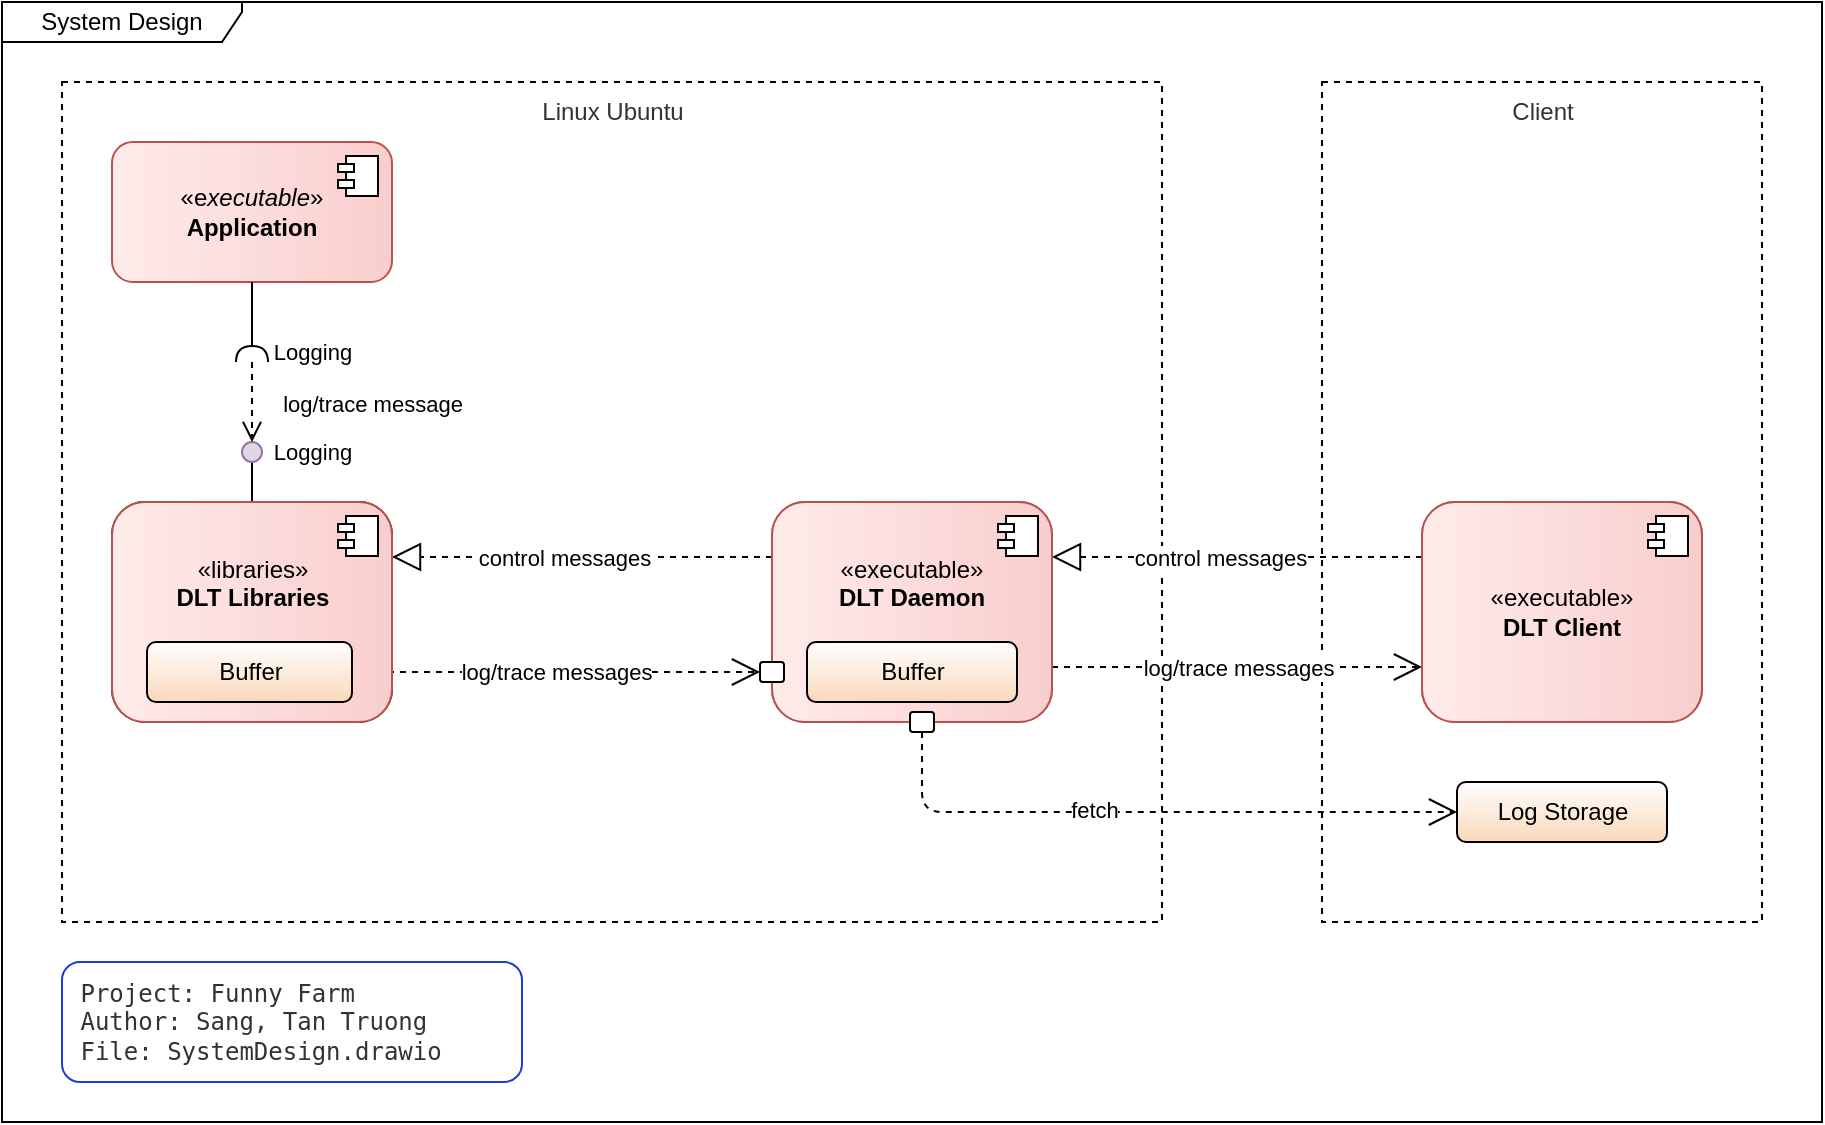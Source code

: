 <mxfile>
    <diagram id="w4SG8VJ3u9YHG5O8JcCi" name="Main">
        <mxGraphModel dx="2231" dy="619" grid="1" gridSize="10" guides="1" tooltips="1" connect="1" arrows="1" fold="1" page="1" pageScale="1" pageWidth="850" pageHeight="1100" math="0" shadow="0">
            <root>
                <mxCell id="0"/>
                <mxCell id="1" parent="0"/>
                <mxCell id="2" value="System Design" style="shape=umlFrame;whiteSpace=wrap;html=1;pointerEvents=0;width=120;height=20;" parent="1" vertex="1">
                    <mxGeometry x="-620" y="190" width="910" height="560" as="geometry"/>
                </mxCell>
                <mxCell id="57" value="" style="rounded=0;whiteSpace=wrap;html=1;fillStyle=auto;pointerEvents=0;strokeColor=default;fontFamily=Helvetica;fontSize=12;fontColor=#333333;fillColor=none;gradientColor=none;gradientDirection=west;dashed=1;" vertex="1" parent="1">
                    <mxGeometry x="40" y="230" width="220" height="420" as="geometry"/>
                </mxCell>
                <mxCell id="52" value="" style="rounded=0;whiteSpace=wrap;html=1;fillStyle=auto;pointerEvents=0;strokeColor=default;fontFamily=Helvetica;fontSize=12;fontColor=#333333;fillColor=none;gradientColor=none;gradientDirection=west;dashed=1;" vertex="1" parent="1">
                    <mxGeometry x="-590" y="230" width="550" height="420" as="geometry"/>
                </mxCell>
                <mxCell id="17" value="" style="group;rounded=1;verticalAlign=middle;fillColor=none;strokeColor=#b85450;fillStyle=auto;gradientDirection=west;gradientColor=default;container=0;" parent="1" vertex="1" connectable="0">
                    <mxGeometry x="-235" y="440" width="140" height="110" as="geometry"/>
                </mxCell>
                <mxCell id="3" value="«e&lt;i&gt;xecutable&lt;/i&gt;»&lt;br&gt;&lt;b&gt;Application&lt;/b&gt;" style="html=1;dropTarget=0;whiteSpace=wrap;fillColor=#f8cecc;strokeColor=#b85450;fillStyle=auto;gradientDirection=west;gradientColor=#ffebeb;rounded=1;" parent="1" vertex="1">
                    <mxGeometry x="-565" y="260" width="140" height="70" as="geometry"/>
                </mxCell>
                <mxCell id="4" value="" style="shape=module;jettyWidth=8;jettyHeight=4;" parent="3" vertex="1">
                    <mxGeometry x="1" width="20" height="20" relative="1" as="geometry">
                        <mxPoint x="-27" y="7" as="offset"/>
                    </mxGeometry>
                </mxCell>
                <mxCell id="9" value="" style="ellipse;whiteSpace=wrap;html=1;align=center;aspect=fixed;fillColor=none;strokeColor=none;resizable=0;perimeter=centerPerimeter;rotatable=0;allowArrows=0;points=[];outlineConnect=1;" parent="1" vertex="1">
                    <mxGeometry x="-170" y="360" width="10" height="10" as="geometry"/>
                </mxCell>
                <mxCell id="15" value="" style="group;strokeColor=default;rounded=1;fillColor=#FFA8DC;verticalAlign=middle;fillStyle=auto;gradientDirection=west;fontColor=#333333;container=0;" parent="1" vertex="1" connectable="0">
                    <mxGeometry x="-565" y="440" width="140" height="110" as="geometry"/>
                </mxCell>
                <mxCell id="22" value="" style="rounded=0;orthogonalLoop=1;jettySize=auto;html=1;endArrow=none;endFill=0;sketch=0;sourcePerimeterSpacing=0;targetPerimeterSpacing=0;exitX=0.5;exitY=0;exitDx=0;exitDy=0;" parent="1" source="10" target="24" edge="1">
                    <mxGeometry relative="1" as="geometry">
                        <mxPoint x="-285" y="445" as="sourcePoint"/>
                    </mxGeometry>
                </mxCell>
                <mxCell id="24" value="" style="ellipse;whiteSpace=wrap;html=1;align=center;aspect=fixed;resizable=0;points=[];outlineConnect=0;sketch=0;fillColor=#e1d5e7;strokeColor=#9673a6;" parent="1" vertex="1">
                    <mxGeometry x="-500" y="410" width="10" height="10" as="geometry"/>
                </mxCell>
                <mxCell id="28" value="" style="rounded=0;orthogonalLoop=1;jettySize=auto;html=1;endArrow=halfCircle;endFill=0;endSize=6;strokeWidth=1;sketch=0;exitX=0.5;exitY=1;exitDx=0;exitDy=0;" parent="1" source="3" edge="1">
                    <mxGeometry relative="1" as="geometry">
                        <mxPoint x="-480" y="370" as="sourcePoint"/>
                        <mxPoint x="-495" y="370" as="targetPoint"/>
                    </mxGeometry>
                </mxCell>
                <mxCell id="33" value="Logging" style="edgeLabel;html=1;align=center;verticalAlign=middle;resizable=0;points=[];" parent="28" vertex="1" connectable="0">
                    <mxGeometry x="0.835" y="7" relative="1" as="geometry">
                        <mxPoint x="23" y="-2" as="offset"/>
                    </mxGeometry>
                </mxCell>
                <mxCell id="30" value="log/trace message" style="html=1;verticalAlign=bottom;endArrow=open;dashed=1;endSize=8;" parent="1" target="24" edge="1">
                    <mxGeometry x="0.5" y="60" relative="1" as="geometry">
                        <mxPoint x="-495" y="370" as="sourcePoint"/>
                        <mxPoint x="-465" y="450" as="targetPoint"/>
                        <mxPoint as="offset"/>
                    </mxGeometry>
                </mxCell>
                <mxCell id="34" value="Logging" style="edgeLabel;html=1;align=center;verticalAlign=middle;resizable=0;points=[];" parent="1" vertex="1" connectable="0">
                    <mxGeometry x="-465" y="415.001" as="geometry"/>
                </mxCell>
                <mxCell id="36" value="" style="endArrow=block;dashed=1;endFill=0;endSize=12;html=1;exitX=0;exitY=0.25;exitDx=0;exitDy=0;entryX=1;entryY=0.25;entryDx=0;entryDy=0;" parent="1" source="5" target="10" edge="1">
                    <mxGeometry width="160" relative="1" as="geometry">
                        <mxPoint x="-415" y="450" as="sourcePoint"/>
                        <mxPoint x="-255" y="450" as="targetPoint"/>
                    </mxGeometry>
                </mxCell>
                <mxCell id="37" value="control messages" style="edgeLabel;html=1;align=center;verticalAlign=middle;resizable=0;points=[];" parent="36" vertex="1" connectable="0">
                    <mxGeometry x="0.097" relative="1" as="geometry">
                        <mxPoint as="offset"/>
                    </mxGeometry>
                </mxCell>
                <mxCell id="39" value="log/trace messages" style="endArrow=open;endSize=12;dashed=1;html=1;exitX=1;exitY=0.5;exitDx=0;exitDy=0;" parent="1" source="14" edge="1">
                    <mxGeometry width="160" relative="1" as="geometry">
                        <mxPoint x="-415" y="450" as="sourcePoint"/>
                        <mxPoint x="-241" y="525" as="targetPoint"/>
                    </mxGeometry>
                </mxCell>
                <mxCell id="42" value="" style="group;rounded=1;verticalAlign=middle;fillColor=#f8cecc;strokeColor=#b85450;fillStyle=auto;gradientDirection=west;gradientColor=#ffebeb;container=0;" parent="1" vertex="1" connectable="0">
                    <mxGeometry x="90" y="440" width="140" height="110" as="geometry"/>
                </mxCell>
                <mxCell id="46" value="Log Storage" style="html=1;rounded=1;gradientColor=#f9d8b9;gradientDirection=south;" parent="1" vertex="1">
                    <mxGeometry x="107.5" y="580" width="105" height="30" as="geometry"/>
                </mxCell>
                <mxCell id="47" value="" style="endArrow=block;dashed=1;endFill=0;endSize=12;html=1;exitX=0;exitY=0.25;exitDx=0;exitDy=0;entryX=1;entryY=0.25;entryDx=0;entryDy=0;" parent="1" source="43" target="5" edge="1">
                    <mxGeometry width="160" relative="1" as="geometry">
                        <mxPoint x="-225" y="477.5" as="sourcePoint"/>
                        <mxPoint x="-90" y="468" as="targetPoint"/>
                    </mxGeometry>
                </mxCell>
                <mxCell id="48" value="control messages" style="edgeLabel;html=1;align=center;verticalAlign=middle;resizable=0;points=[];" parent="47" vertex="1" connectable="0">
                    <mxGeometry x="0.097" relative="1" as="geometry">
                        <mxPoint as="offset"/>
                    </mxGeometry>
                </mxCell>
                <mxCell id="49" value="log/trace messages" style="endArrow=open;endSize=12;dashed=1;html=1;exitX=1;exitY=0.75;exitDx=0;exitDy=0;entryX=0;entryY=0.75;entryDx=0;entryDy=0;" parent="1" source="5" target="43" edge="1">
                    <mxGeometry width="160" relative="1" as="geometry">
                        <mxPoint x="-425" y="580" as="sourcePoint"/>
                        <mxPoint x="-221" y="580" as="targetPoint"/>
                    </mxGeometry>
                </mxCell>
                <mxCell id="50" value="fetch" style="endArrow=open;endSize=12;dashed=1;html=1;entryX=0;entryY=0.5;entryDx=0;entryDy=0;exitX=0.5;exitY=1;exitDx=0;exitDy=0;" parent="1" source="51" target="46" edge="1">
                    <mxGeometry x="-0.179" y="1" width="160" relative="1" as="geometry">
                        <mxPoint x="-170" y="580" as="sourcePoint"/>
                        <mxPoint x="100" y="532.5" as="targetPoint"/>
                        <Array as="points">
                            <mxPoint x="-160" y="595"/>
                        </Array>
                        <mxPoint as="offset"/>
                    </mxGeometry>
                </mxCell>
                <mxCell id="10" value="«libraries»&lt;br&gt;&lt;b&gt;DLT Libraries&lt;br&gt;&lt;/b&gt;&lt;br&gt;&lt;br&gt;" style="html=1;dropTarget=0;rounded=1;fillColor=#f8cecc;strokeColor=#b85450;fillStyle=auto;gradientDirection=west;gradientColor=#ffebeb;" parent="1" vertex="1">
                    <mxGeometry x="-565" y="440" width="140" height="110" as="geometry"/>
                </mxCell>
                <mxCell id="11" value="" style="shape=module;jettyWidth=8;jettyHeight=4;" parent="10" vertex="1">
                    <mxGeometry x="1" width="20" height="20" relative="1" as="geometry">
                        <mxPoint x="-27" y="7" as="offset"/>
                    </mxGeometry>
                </mxCell>
                <mxCell id="14" value="Buffer" style="html=1;rounded=1;gradientColor=#f9d8b9;gradientDirection=south;" parent="1" vertex="1">
                    <mxGeometry x="-547.5" y="510" width="102.5" height="30" as="geometry"/>
                </mxCell>
                <mxCell id="5" value="«executable»&lt;br&gt;&lt;b&gt;DLT Daemon&lt;br&gt;&lt;br&gt;&lt;br&gt;&lt;/b&gt;" style="html=1;dropTarget=0;whiteSpace=wrap;rounded=1;fillColor=#f8cecc;strokeColor=#b85450;fillStyle=auto;gradientDirection=west;gradientColor=#ffebeb;" parent="1" vertex="1">
                    <mxGeometry x="-235" y="440" width="140" height="110" as="geometry"/>
                </mxCell>
                <mxCell id="6" value="" style="shape=module;jettyWidth=8;jettyHeight=4;" parent="5" vertex="1">
                    <mxGeometry x="1" width="20" height="20" relative="1" as="geometry">
                        <mxPoint x="-27" y="7" as="offset"/>
                    </mxGeometry>
                </mxCell>
                <mxCell id="16" value="Buffer" style="html=1;rounded=1;gradientColor=#f9d8b9;gradientDirection=south;" parent="1" vertex="1">
                    <mxGeometry x="-217.5" y="510" width="105" height="30" as="geometry"/>
                </mxCell>
                <mxCell id="43" value="«executable»&lt;br&gt;&lt;b&gt;DLT Client&lt;br&gt;&lt;/b&gt;" style="html=1;dropTarget=0;whiteSpace=wrap;rounded=1;fillColor=#f8cecc;strokeColor=#b85450;fillStyle=auto;gradientDirection=west;gradientColor=#ffebeb;" parent="1" vertex="1">
                    <mxGeometry x="90" y="440" width="140" height="110" as="geometry"/>
                </mxCell>
                <mxCell id="44" value="" style="shape=module;jettyWidth=8;jettyHeight=4;" parent="43" vertex="1">
                    <mxGeometry x="1" width="20" height="20" relative="1" as="geometry">
                        <mxPoint x="-27" y="7" as="offset"/>
                    </mxGeometry>
                </mxCell>
                <mxCell id="56" value="Linux Ubuntu" style="text;html=1;align=center;verticalAlign=middle;resizable=0;points=[];autosize=1;strokeColor=none;fillColor=none;fontSize=12;fontFamily=Helvetica;fontColor=#333333;" vertex="1" parent="1">
                    <mxGeometry x="-360" y="230" width="90" height="30" as="geometry"/>
                </mxCell>
                <mxCell id="58" value="Client" style="text;html=1;align=center;verticalAlign=middle;resizable=0;points=[];autosize=1;strokeColor=none;fillColor=none;fontSize=12;fontFamily=Helvetica;fontColor=#333333;" vertex="1" parent="1">
                    <mxGeometry x="125" y="230" width="50" height="30" as="geometry"/>
                </mxCell>
                <mxCell id="59" value="&lt;blockquote style=&quot;margin: 0 0 0 40px; border: none; padding: 0px;&quot;&gt;&lt;/blockquote&gt;&lt;blockquote style=&quot;margin: 0 0 0 40px; border: none; padding: 0px;&quot;&gt;&lt;/blockquote&gt;&lt;pre&gt; Project: Funny Farm&lt;br&gt; Author: Sang, Tan Truong&lt;br&gt; File: SystemDesign.drawio&lt;/pre&gt;&lt;blockquote style=&quot;margin: 0 0 0 40px; border: none; padding: 0px;&quot;&gt;&lt;/blockquote&gt;&lt;blockquote style=&quot;margin: 0 0 0 40px; border: none; padding: 0px;&quot;&gt;&lt;/blockquote&gt;" style="rounded=1;whiteSpace=wrap;html=1;fillStyle=auto;pointerEvents=0;strokeColor=#1d3cd7;fontFamily=Helvetica;fontSize=12;fontColor=#333333;fillColor=none;gradientColor=none;gradientDirection=west;align=left;" vertex="1" parent="1">
                    <mxGeometry x="-590" y="670" width="230" height="60" as="geometry"/>
                </mxCell>
                <mxCell id="51" value="" style="fontStyle=0;labelPosition=right;verticalLabelPosition=middle;align=left;verticalAlign=middle;spacingLeft=2;rounded=1;strokeColor=default;" parent="1" vertex="1">
                    <mxGeometry x="-166" y="545" width="12" height="10" as="geometry"/>
                </mxCell>
                <mxCell id="41" value="" style="fontStyle=0;labelPosition=right;verticalLabelPosition=middle;align=left;verticalAlign=middle;spacingLeft=2;rounded=1;strokeColor=default;" parent="1" vertex="1">
                    <mxGeometry x="-241" y="520" width="12" height="10" as="geometry"/>
                </mxCell>
            </root>
        </mxGraphModel>
    </diagram>
</mxfile>